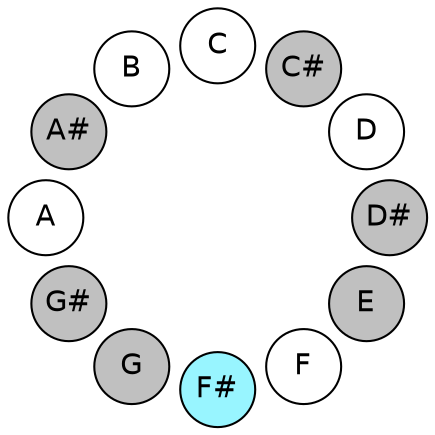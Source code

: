 
graph {

layout = circo;
mindist = .1

node [shape = circle, fontname = Helvetica, margin = 0, style = filled]
edge [style=invis]

subgraph 1 {
	"E" -- "F" -- "F#" -- "G" -- "G#" -- "A" -- "A#" -- "B" -- "C" -- "C#" -- "D" -- "D#" -- "E"
}

"C" [fillcolor = white];
"C#" [fillcolor = gray];
"D" [fillcolor = white];
"D#" [fillcolor = gray];
"E" [fillcolor = gray];
"F" [fillcolor = white];
"F#" [fillcolor = cadetblue1];
"G" [fillcolor = gray];
"G#" [fillcolor = gray];
"A" [fillcolor = white];
"A#" [fillcolor = gray];
"B" [fillcolor = white];
}
